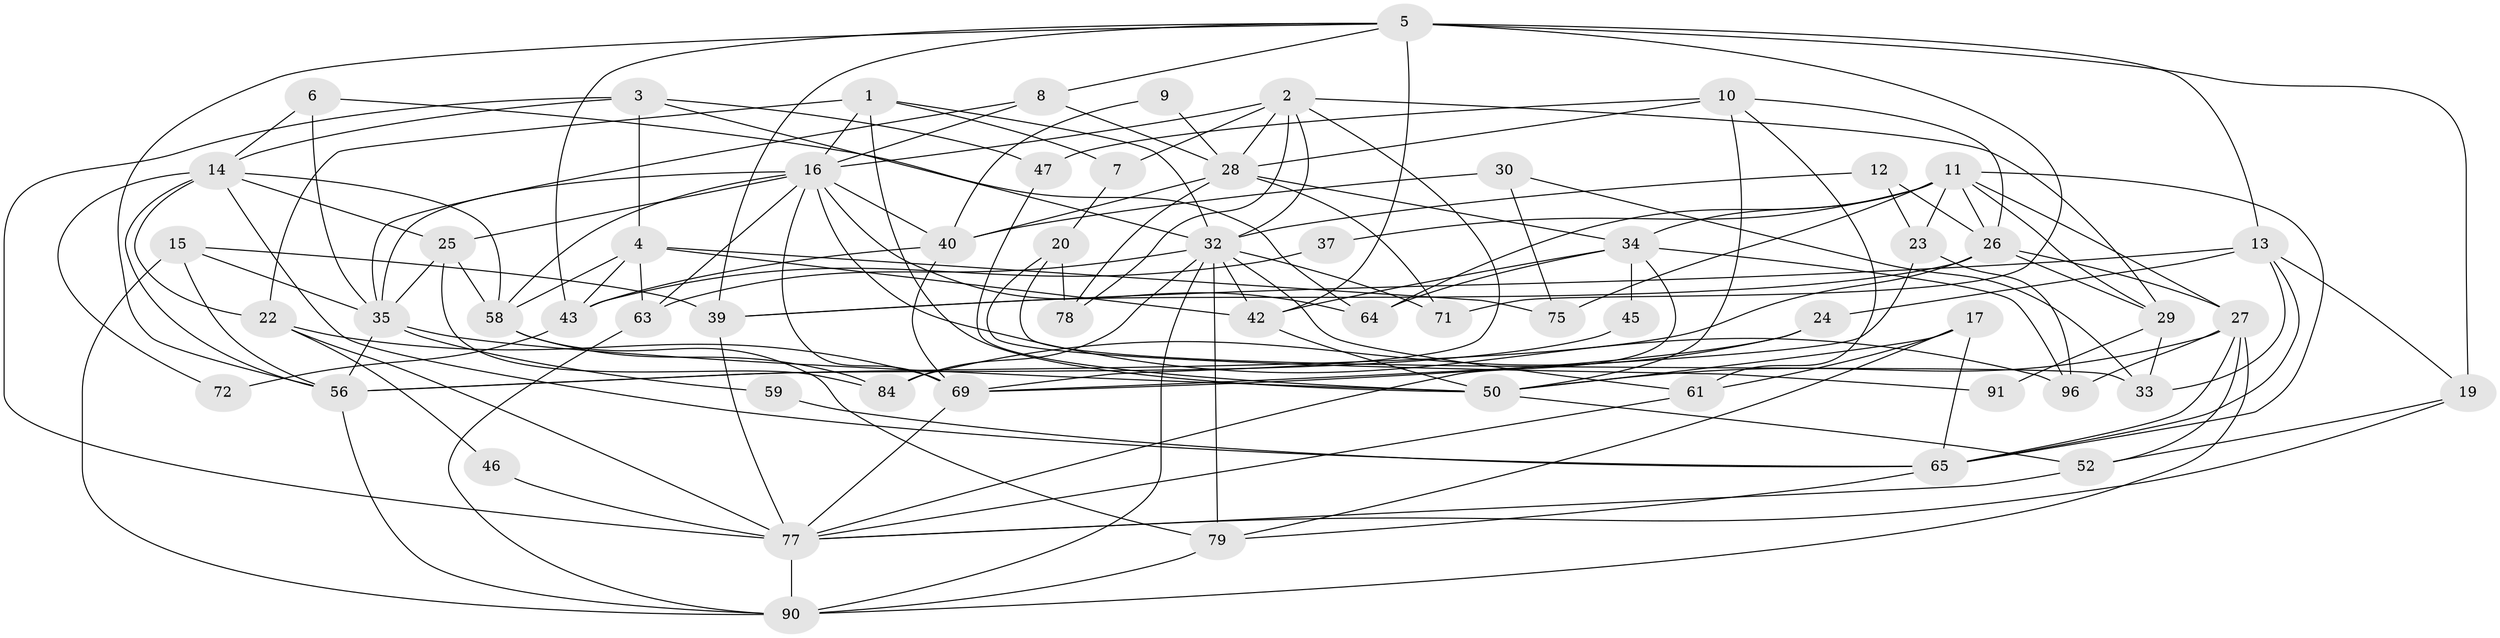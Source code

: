 // Generated by graph-tools (version 1.1) at 2025/52/02/27/25 19:52:02]
// undirected, 60 vertices, 152 edges
graph export_dot {
graph [start="1"]
  node [color=gray90,style=filled];
  1;
  2 [super="+21"];
  3;
  4 [super="+18"];
  5 [super="+53"];
  6 [super="+67"];
  7;
  8 [super="+44"];
  9;
  10 [super="+73"];
  11 [super="+55"];
  12;
  13 [super="+38"];
  14 [super="+80"];
  15;
  16 [super="+31"];
  17 [super="+70"];
  19 [super="+68"];
  20 [super="+74"];
  22 [super="+82"];
  23 [super="+49"];
  24;
  25 [super="+54"];
  26 [super="+86"];
  27 [super="+41"];
  28 [super="+36"];
  29 [super="+57"];
  30;
  32 [super="+48"];
  33;
  34 [super="+93"];
  35 [super="+97"];
  37;
  39 [super="+85"];
  40 [super="+92"];
  42 [super="+51"];
  43 [super="+62"];
  45;
  46;
  47;
  50 [super="+66"];
  52 [super="+95"];
  56 [super="+87"];
  58 [super="+60"];
  59;
  61;
  63;
  64 [super="+89"];
  65 [super="+83"];
  69 [super="+88"];
  71 [super="+76"];
  72;
  75;
  77 [super="+81"];
  78;
  79;
  84;
  90 [super="+94"];
  91;
  96;
  1 -- 7;
  1 -- 50;
  1 -- 32;
  1 -- 16;
  1 -- 22;
  2 -- 29;
  2 -- 69;
  2 -- 78;
  2 -- 16;
  2 -- 32;
  2 -- 28;
  2 -- 7;
  3 -- 4;
  3 -- 32;
  3 -- 47;
  3 -- 77;
  3 -- 14;
  4 -- 63;
  4 -- 75;
  4 -- 42;
  4 -- 58;
  4 -- 43;
  5 -- 19;
  5 -- 43;
  5 -- 71 [weight=2];
  5 -- 39;
  5 -- 8;
  5 -- 56;
  5 -- 13;
  5 -- 42;
  6 -- 64;
  6 -- 35;
  6 -- 14;
  7 -- 20;
  8 -- 35;
  8 -- 16;
  8 -- 28;
  9 -- 28;
  9 -- 40;
  10 -- 47;
  10 -- 50;
  10 -- 26;
  10 -- 28;
  10 -- 61;
  11 -- 27;
  11 -- 75;
  11 -- 23;
  11 -- 34;
  11 -- 37;
  11 -- 29;
  11 -- 64;
  11 -- 65;
  11 -- 26;
  12 -- 23 [weight=2];
  12 -- 26;
  12 -- 32;
  13 -- 33;
  13 -- 24;
  13 -- 65;
  13 -- 39;
  13 -- 19;
  14 -- 25;
  14 -- 65;
  14 -- 58;
  14 -- 56;
  14 -- 72;
  14 -- 22;
  15 -- 90;
  15 -- 56;
  15 -- 39;
  15 -- 35;
  16 -- 35;
  16 -- 58;
  16 -- 64;
  16 -- 96;
  16 -- 40;
  16 -- 63;
  16 -- 69;
  16 -- 25;
  17 -- 50;
  17 -- 65;
  17 -- 61;
  17 -- 79;
  19 -- 52;
  19 -- 77;
  20 -- 33;
  20 -- 91;
  20 -- 78;
  22 -- 69;
  22 -- 77;
  22 -- 46;
  23 -- 96;
  23 -- 69;
  24 -- 84;
  24 -- 69;
  25 -- 58 [weight=2];
  25 -- 84;
  25 -- 35;
  26 -- 27;
  26 -- 56;
  26 -- 29;
  26 -- 39;
  27 -- 96;
  27 -- 65;
  27 -- 90;
  27 -- 52;
  27 -- 50;
  28 -- 78;
  28 -- 71;
  28 -- 34;
  28 -- 40;
  29 -- 33;
  29 -- 91;
  30 -- 40 [weight=2];
  30 -- 33;
  30 -- 75;
  32 -- 42;
  32 -- 79;
  32 -- 84;
  32 -- 61;
  32 -- 63;
  32 -- 71;
  32 -- 90;
  34 -- 64;
  34 -- 77;
  34 -- 96;
  34 -- 45;
  34 -- 42;
  35 -- 56;
  35 -- 50;
  35 -- 59;
  37 -- 43;
  39 -- 77;
  40 -- 69 [weight=2];
  40 -- 43;
  42 -- 50;
  43 -- 72;
  45 -- 56;
  46 -- 77;
  47 -- 50;
  50 -- 52;
  52 -- 77;
  56 -- 90;
  58 -- 84;
  58 -- 79;
  59 -- 65;
  61 -- 77;
  63 -- 90;
  65 -- 79;
  69 -- 77;
  77 -- 90;
  79 -- 90;
}
